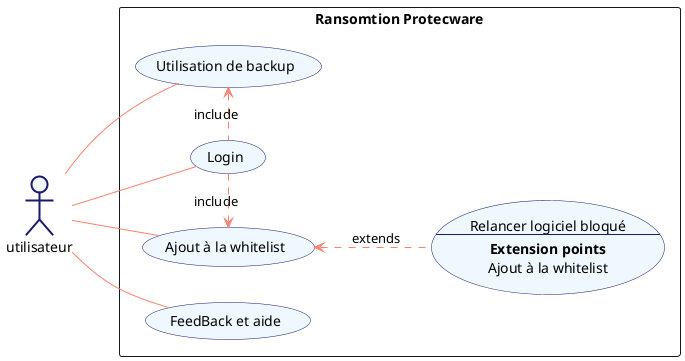 @startuml
skinparam usecase {
BackgroundColor AliceBlue
BorderColor MidnightBlue
ArrowColor Salmon
}

left to right direction

actor utilisateur #AliceBlue;line:MidnightBlue;line.bold;text:Black

rectangle "Ransomtion Protecware" {
  :utilisateur: -- (Login)
  :utilisateur: -- (Utilisation de backup)
  (Login) .left.> (Utilisation de backup) : include
  :utilisateur: -- (Ajout à la whitelist)
  (Login) .right.> (Ajout à la whitelist) : include
  usecase UC1 as "Relancer logiciel bloqué
  --
  **Extension points**
  Ajout à la whitelist
  "
  (Ajout à la whitelist) <.down. UC1 : extends
  :utilisateur: -- (FeedBack et aide)

}
@enduml